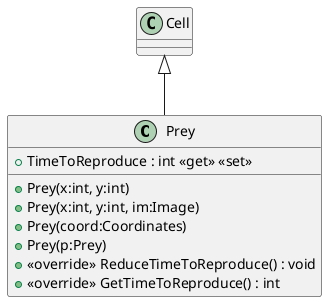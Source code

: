 @startuml
class Prey {
    + Prey(x:int, y:int)
    + Prey(x:int, y:int, im:Image)
    + Prey(coord:Coordinates)
    + Prey(p:Prey)
    + TimeToReproduce : int <<get>> <<set>>
    + <<override>> ReduceTimeToReproduce() : void
    + <<override>> GetTimeToReproduce() : int
}
Cell <|-- Prey
@enduml
